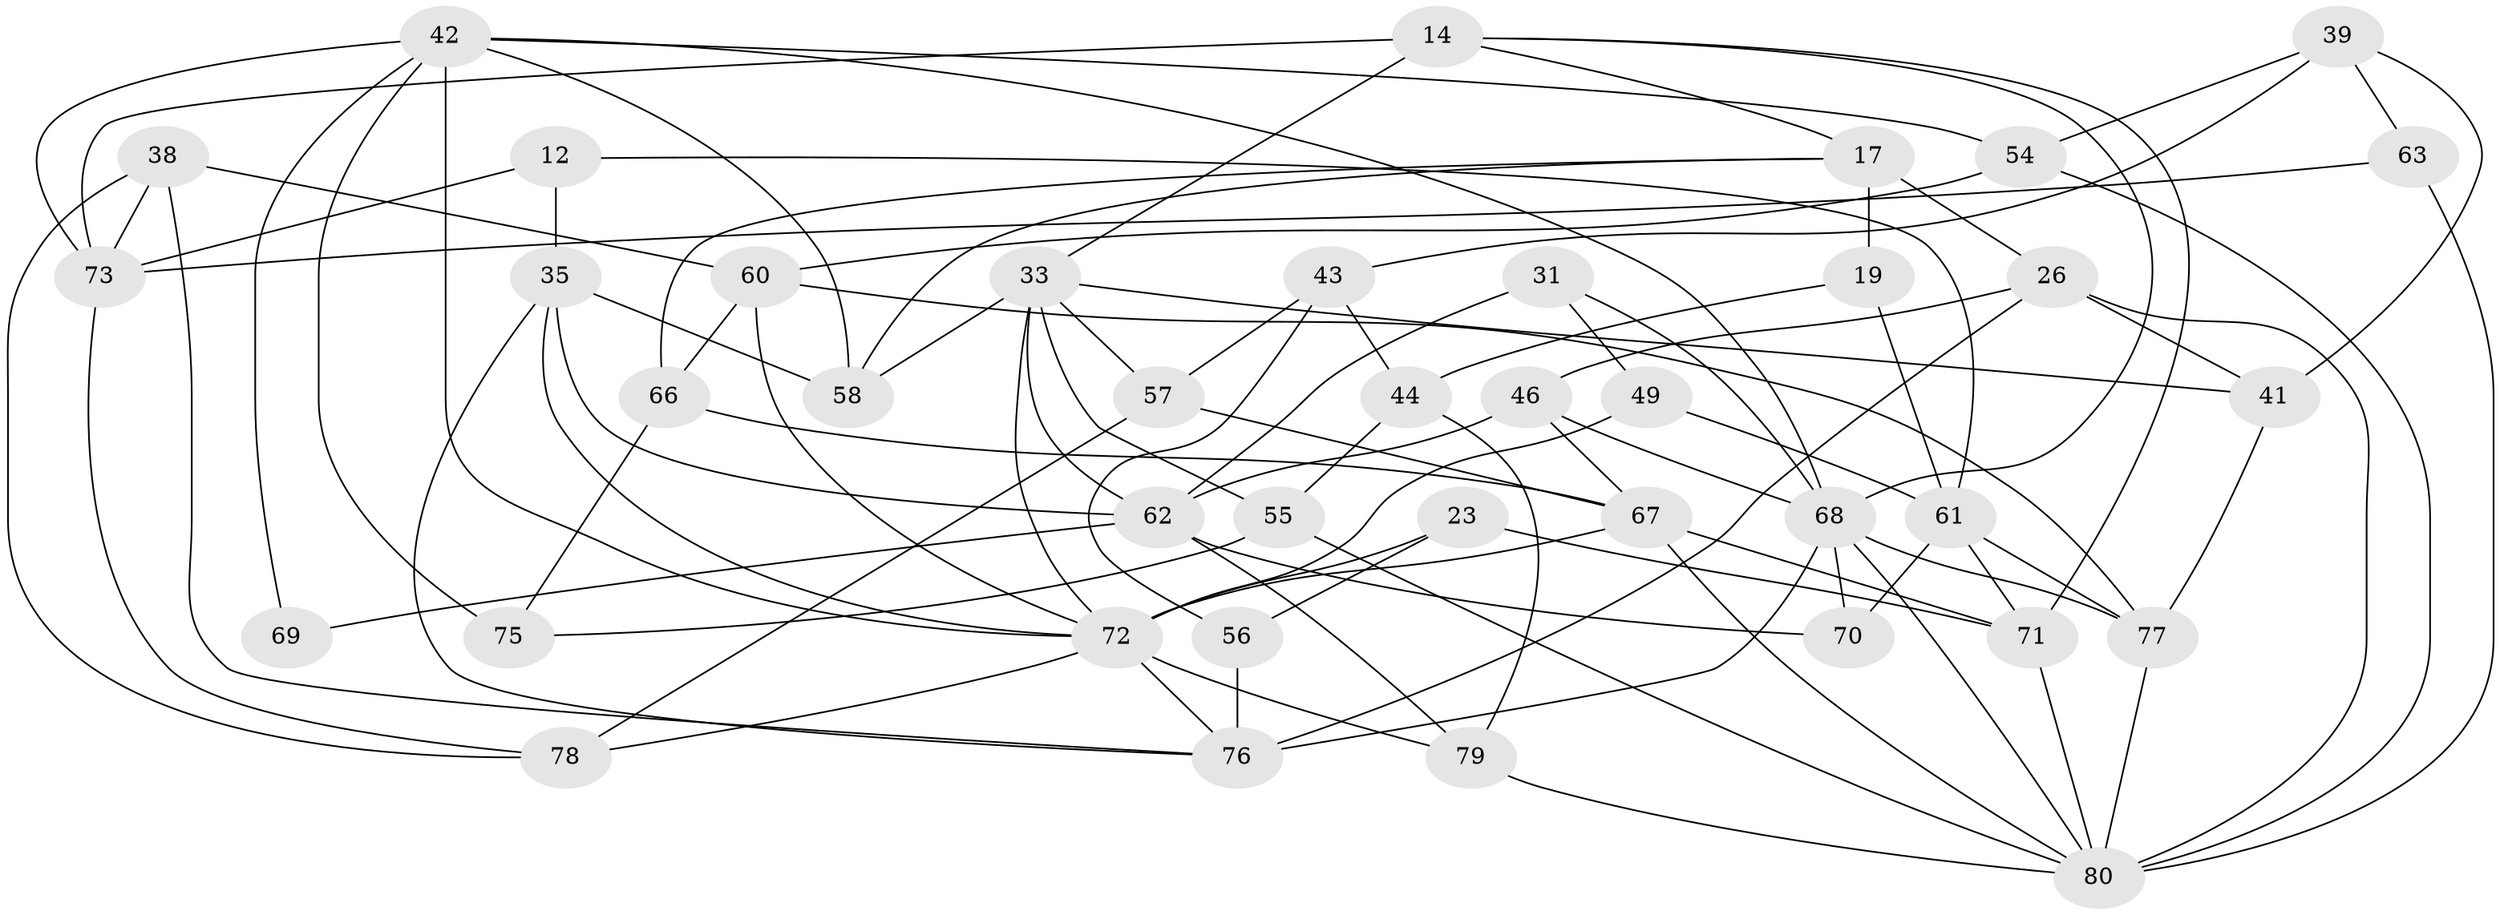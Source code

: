 // original degree distribution, {4: 1.0}
// Generated by graph-tools (version 1.1) at 2025/57/03/09/25 04:57:49]
// undirected, 40 vertices, 94 edges
graph export_dot {
graph [start="1"]
  node [color=gray90,style=filled];
  12;
  14 [super="+6"];
  17 [super="+8"];
  19;
  23;
  26 [super="+22"];
  31;
  33 [super="+16"];
  35 [super="+11"];
  38;
  39;
  41;
  42 [super="+40"];
  43;
  44;
  46;
  49;
  54;
  55;
  56 [super="+32"];
  57;
  58;
  60 [super="+15"];
  61 [super="+20"];
  62 [super="+24+50"];
  63;
  66 [super="+48"];
  67 [super="+9+28+59"];
  68 [super="+18+53+64"];
  69;
  70;
  71 [super="+45"];
  72 [super="+1+25+65"];
  73 [super="+37"];
  75;
  76 [super="+74"];
  77 [super="+30"];
  78;
  79;
  80 [super="+36+47+51"];
  12 -- 35 [weight=2];
  12 -- 61;
  12 -- 73;
  14 -- 71;
  14 -- 73;
  14 -- 33 [weight=2];
  14 -- 17;
  14 -- 68;
  17 -- 58;
  17 -- 19 [weight=2];
  17 -- 66;
  17 -- 26;
  19 -- 44;
  19 -- 61;
  23 -- 56;
  23 -- 72 [weight=2];
  23 -- 71;
  26 -- 41;
  26 -- 46;
  26 -- 76;
  26 -- 80 [weight=2];
  31 -- 49;
  31 -- 62 [weight=2];
  31 -- 68;
  33 -- 55;
  33 -- 72 [weight=3];
  33 -- 41;
  33 -- 57;
  33 -- 58;
  33 -- 62;
  35 -- 58;
  35 -- 72;
  35 -- 76;
  35 -- 62;
  38 -- 78;
  38 -- 76;
  38 -- 60;
  38 -- 73;
  39 -- 41;
  39 -- 54;
  39 -- 43;
  39 -- 63;
  41 -- 77;
  42 -- 58;
  42 -- 69 [weight=2];
  42 -- 72 [weight=2];
  42 -- 73;
  42 -- 75;
  42 -- 54;
  42 -- 68 [weight=2];
  43 -- 57;
  43 -- 56;
  43 -- 44;
  44 -- 55;
  44 -- 79;
  46 -- 68;
  46 -- 67;
  46 -- 62;
  49 -- 61;
  49 -- 72 [weight=2];
  54 -- 60;
  54 -- 80;
  55 -- 75;
  55 -- 80;
  56 -- 76 [weight=4];
  57 -- 67;
  57 -- 78;
  60 -- 72;
  60 -- 66;
  60 -- 77 [weight=2];
  61 -- 71;
  61 -- 77;
  61 -- 70;
  62 -- 70 [weight=2];
  62 -- 69 [weight=2];
  62 -- 79;
  63 -- 80 [weight=2];
  63 -- 73;
  66 -- 75 [weight=2];
  66 -- 67 [weight=2];
  67 -- 71 [weight=2];
  67 -- 72 [weight=3];
  67 -- 80;
  68 -- 70;
  68 -- 77;
  68 -- 76;
  68 -- 80 [weight=2];
  71 -- 80;
  72 -- 78;
  72 -- 79;
  72 -- 76 [weight=2];
  73 -- 78;
  77 -- 80;
  79 -- 80;
}
